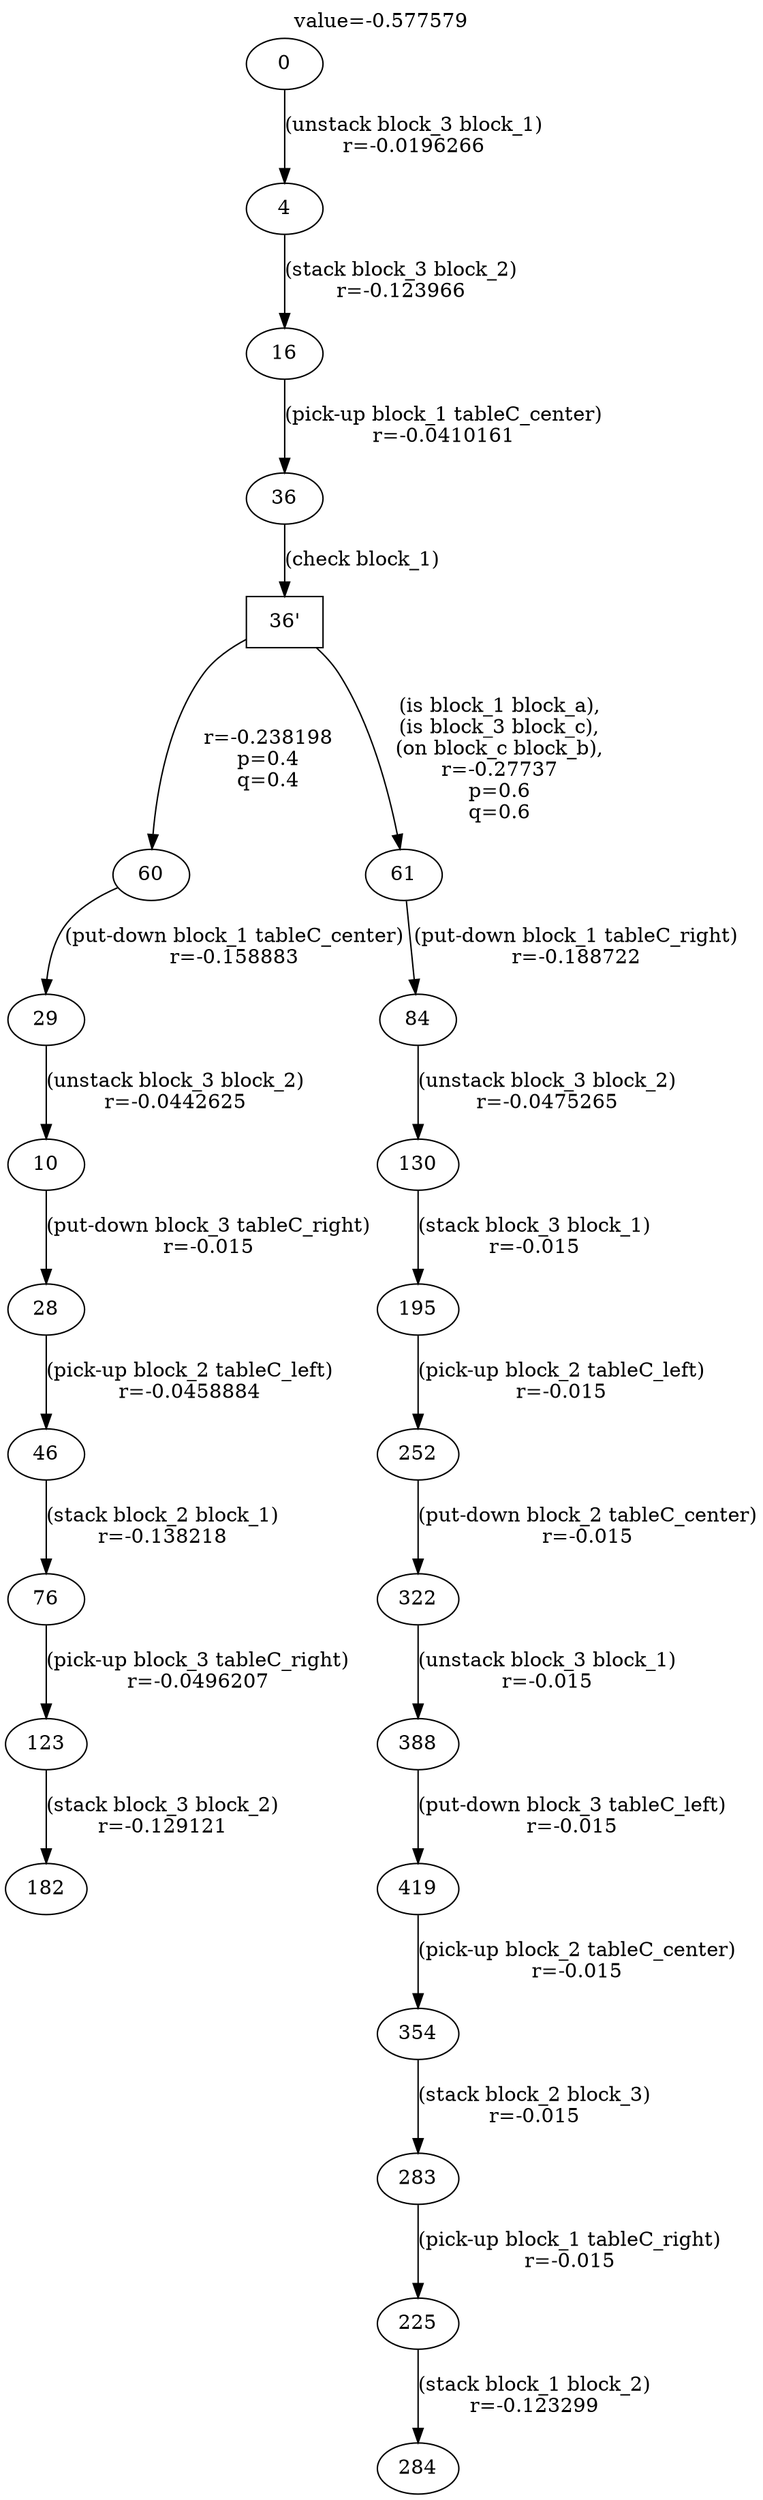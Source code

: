 digraph g{
label="value=-0.577579"
labelloc=top
0->4 [ label="(unstack block_3 block_1)
r=-0.0196266" ];
4->16 [ label="(stack block_3 block_2)
r=-0.123966" ];
16->36 [ label="(pick-up block_1 tableC_center)
r=-0.0410161" ];
"36'" [ shape=box ] ;
36->"36'" [ label="(check block_1)" ];
"36'"->60 [ label="
r=-0.238198
p=0.4
q=0.4" ];
60->29 [ label="(put-down block_1 tableC_center)
r=-0.158883" ];
29->10 [ label="(unstack block_3 block_2)
r=-0.0442625" ];
10->28 [ label="(put-down block_3 tableC_right)
r=-0.015" ];
28->46 [ label="(pick-up block_2 tableC_left)
r=-0.0458884" ];
46->76 [ label="(stack block_2 block_1)
r=-0.138218" ];
76->123 [ label="(pick-up block_3 tableC_right)
r=-0.0496207" ];
123->182 [ label="(stack block_3 block_2)
r=-0.129121" ];
"36'"->61 [ label="
(is block_1 block_a),
(is block_3 block_c),
(on block_c block_b),
r=-0.27737
p=0.6
q=0.6" ];
61->84 [ label="(put-down block_1 tableC_right)
r=-0.188722" ];
84->130 [ label="(unstack block_3 block_2)
r=-0.0475265" ];
130->195 [ label="(stack block_3 block_1)
r=-0.015" ];
195->252 [ label="(pick-up block_2 tableC_left)
r=-0.015" ];
252->322 [ label="(put-down block_2 tableC_center)
r=-0.015" ];
322->388 [ label="(unstack block_3 block_1)
r=-0.015" ];
388->419 [ label="(put-down block_3 tableC_left)
r=-0.015" ];
419->354 [ label="(pick-up block_2 tableC_center)
r=-0.015" ];
354->283 [ label="(stack block_2 block_3)
r=-0.015" ];
283->225 [ label="(pick-up block_1 tableC_right)
r=-0.015" ];
225->284 [ label="(stack block_1 block_2)
r=-0.123299" ];
}
